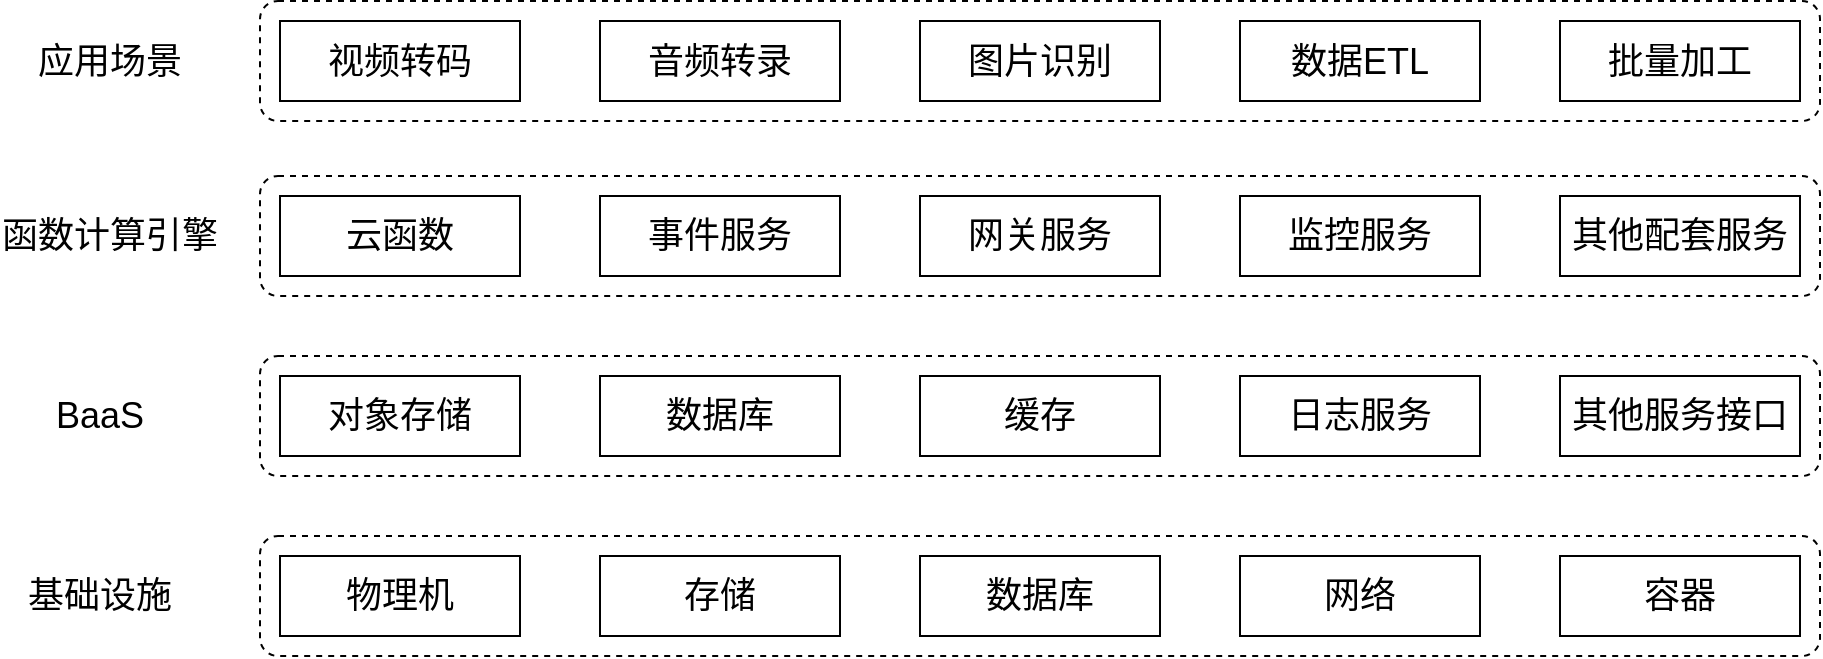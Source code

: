 <mxfile version="20.6.0" type="github">
  <diagram id="GJ6GTQQnPT1MaNK36x4u" name="第 1 页">
    <mxGraphModel dx="1038" dy="579" grid="1" gridSize="10" guides="1" tooltips="1" connect="1" arrows="1" fold="1" page="1" pageScale="1" pageWidth="827" pageHeight="1169" math="0" shadow="0">
      <root>
        <mxCell id="0" />
        <mxCell id="1" parent="0" />
        <mxCell id="L1OJaxuCuvIq0oSWAwxV-49" value="" style="rounded=1;whiteSpace=wrap;html=1;fontSize=18;dashed=1;" vertex="1" parent="1">
          <mxGeometry x="240" y="172.5" width="780" height="60" as="geometry" />
        </mxCell>
        <mxCell id="L1OJaxuCuvIq0oSWAwxV-13" value="BaaS" style="text;html=1;strokeColor=none;fillColor=none;align=center;verticalAlign=middle;whiteSpace=wrap;rounded=0;dashed=1;fontSize=18;" vertex="1" parent="1">
          <mxGeometry x="120" y="367.5" width="80" height="25" as="geometry" />
        </mxCell>
        <mxCell id="L1OJaxuCuvIq0oSWAwxV-14" value="" style="rounded=1;whiteSpace=wrap;html=1;fontSize=18;dashed=1;" vertex="1" parent="1">
          <mxGeometry x="240" y="350" width="780" height="60" as="geometry" />
        </mxCell>
        <mxCell id="L1OJaxuCuvIq0oSWAwxV-15" value="对象存储" style="rounded=0;whiteSpace=wrap;html=1;fontSize=18;" vertex="1" parent="1">
          <mxGeometry x="250" y="360" width="120" height="40" as="geometry" />
        </mxCell>
        <mxCell id="L1OJaxuCuvIq0oSWAwxV-16" value="数据库" style="rounded=0;whiteSpace=wrap;html=1;fontSize=18;" vertex="1" parent="1">
          <mxGeometry x="410" y="360" width="120" height="40" as="geometry" />
        </mxCell>
        <mxCell id="L1OJaxuCuvIq0oSWAwxV-17" value="缓存" style="rounded=0;whiteSpace=wrap;html=1;fontSize=18;" vertex="1" parent="1">
          <mxGeometry x="570" y="360" width="120" height="40" as="geometry" />
        </mxCell>
        <mxCell id="L1OJaxuCuvIq0oSWAwxV-18" value="日志服务" style="rounded=0;whiteSpace=wrap;html=1;fontSize=18;" vertex="1" parent="1">
          <mxGeometry x="730" y="360" width="120" height="40" as="geometry" />
        </mxCell>
        <mxCell id="L1OJaxuCuvIq0oSWAwxV-27" value="其他服务接口" style="rounded=0;whiteSpace=wrap;html=1;fontSize=18;" vertex="1" parent="1">
          <mxGeometry x="890" y="360" width="120" height="40" as="geometry" />
        </mxCell>
        <mxCell id="L1OJaxuCuvIq0oSWAwxV-9" value="基础设施" style="text;html=1;strokeColor=none;fillColor=none;align=center;verticalAlign=middle;whiteSpace=wrap;rounded=0;dashed=1;fontSize=18;" vertex="1" parent="1">
          <mxGeometry x="120" y="457.5" width="80" height="25" as="geometry" />
        </mxCell>
        <mxCell id="L1OJaxuCuvIq0oSWAwxV-7" value="" style="rounded=1;whiteSpace=wrap;html=1;fontSize=18;dashed=1;" vertex="1" parent="1">
          <mxGeometry x="240" y="440" width="780" height="60" as="geometry" />
        </mxCell>
        <mxCell id="L1OJaxuCuvIq0oSWAwxV-3" value="物理机" style="rounded=0;whiteSpace=wrap;html=1;fontSize=18;" vertex="1" parent="1">
          <mxGeometry x="250" y="450" width="120" height="40" as="geometry" />
        </mxCell>
        <mxCell id="L1OJaxuCuvIq0oSWAwxV-4" value="容器" style="rounded=0;whiteSpace=wrap;html=1;fontSize=18;" vertex="1" parent="1">
          <mxGeometry x="890" y="450" width="120" height="40" as="geometry" />
        </mxCell>
        <mxCell id="L1OJaxuCuvIq0oSWAwxV-5" value="数据库" style="rounded=0;whiteSpace=wrap;html=1;fontSize=18;" vertex="1" parent="1">
          <mxGeometry x="570" y="450" width="120" height="40" as="geometry" />
        </mxCell>
        <mxCell id="L1OJaxuCuvIq0oSWAwxV-6" value="网络" style="rounded=0;whiteSpace=wrap;html=1;fontSize=18;" vertex="1" parent="1">
          <mxGeometry x="730" y="450" width="120" height="40" as="geometry" />
        </mxCell>
        <mxCell id="L1OJaxuCuvIq0oSWAwxV-34" value="存储" style="rounded=0;whiteSpace=wrap;html=1;fontSize=18;" vertex="1" parent="1">
          <mxGeometry x="410" y="450" width="120" height="40" as="geometry" />
        </mxCell>
        <mxCell id="L1OJaxuCuvIq0oSWAwxV-20" value="函数计算引擎" style="text;html=1;strokeColor=none;fillColor=none;align=center;verticalAlign=middle;whiteSpace=wrap;rounded=0;dashed=1;fontSize=18;" vertex="1" parent="1">
          <mxGeometry x="110" y="277.5" width="110" height="25" as="geometry" />
        </mxCell>
        <mxCell id="L1OJaxuCuvIq0oSWAwxV-21" value="" style="rounded=1;whiteSpace=wrap;html=1;fontSize=18;dashed=1;" vertex="1" parent="1">
          <mxGeometry x="240" y="260" width="780" height="60" as="geometry" />
        </mxCell>
        <mxCell id="L1OJaxuCuvIq0oSWAwxV-22" value="云函数" style="rounded=0;whiteSpace=wrap;html=1;fontSize=18;" vertex="1" parent="1">
          <mxGeometry x="250" y="270" width="120" height="40" as="geometry" />
        </mxCell>
        <mxCell id="L1OJaxuCuvIq0oSWAwxV-23" value="事件服务" style="rounded=0;whiteSpace=wrap;html=1;fontSize=18;" vertex="1" parent="1">
          <mxGeometry x="410" y="270" width="120" height="40" as="geometry" />
        </mxCell>
        <mxCell id="L1OJaxuCuvIq0oSWAwxV-24" value="网关服务" style="rounded=0;whiteSpace=wrap;html=1;fontSize=18;" vertex="1" parent="1">
          <mxGeometry x="570" y="270" width="120" height="40" as="geometry" />
        </mxCell>
        <mxCell id="L1OJaxuCuvIq0oSWAwxV-25" value="监控服务" style="rounded=0;whiteSpace=wrap;html=1;fontSize=18;" vertex="1" parent="1">
          <mxGeometry x="730" y="270" width="120" height="40" as="geometry" />
        </mxCell>
        <mxCell id="L1OJaxuCuvIq0oSWAwxV-42" value="其他配套服务" style="rounded=0;whiteSpace=wrap;html=1;fontSize=18;" vertex="1" parent="1">
          <mxGeometry x="890" y="270" width="120" height="40" as="geometry" />
        </mxCell>
        <mxCell id="L1OJaxuCuvIq0oSWAwxV-43" value="视频转码" style="rounded=0;whiteSpace=wrap;html=1;fontSize=18;" vertex="1" parent="1">
          <mxGeometry x="250" y="182.5" width="120" height="40" as="geometry" />
        </mxCell>
        <mxCell id="L1OJaxuCuvIq0oSWAwxV-44" value="应用场景" style="text;html=1;strokeColor=none;fillColor=none;align=center;verticalAlign=middle;whiteSpace=wrap;rounded=0;dashed=1;fontSize=18;" vertex="1" parent="1">
          <mxGeometry x="110" y="190" width="110" height="25" as="geometry" />
        </mxCell>
        <mxCell id="L1OJaxuCuvIq0oSWAwxV-45" value="音频转录" style="rounded=0;whiteSpace=wrap;html=1;fontSize=18;" vertex="1" parent="1">
          <mxGeometry x="410" y="182.5" width="120" height="40" as="geometry" />
        </mxCell>
        <mxCell id="L1OJaxuCuvIq0oSWAwxV-46" value="图片识别" style="rounded=0;whiteSpace=wrap;html=1;fontSize=18;" vertex="1" parent="1">
          <mxGeometry x="570" y="182.5" width="120" height="40" as="geometry" />
        </mxCell>
        <mxCell id="L1OJaxuCuvIq0oSWAwxV-47" value="数据ETL" style="rounded=0;whiteSpace=wrap;html=1;fontSize=18;" vertex="1" parent="1">
          <mxGeometry x="730" y="182.5" width="120" height="40" as="geometry" />
        </mxCell>
        <mxCell id="L1OJaxuCuvIq0oSWAwxV-48" value="批量加工" style="rounded=0;whiteSpace=wrap;html=1;fontSize=18;" vertex="1" parent="1">
          <mxGeometry x="890" y="182.5" width="120" height="40" as="geometry" />
        </mxCell>
      </root>
    </mxGraphModel>
  </diagram>
</mxfile>
